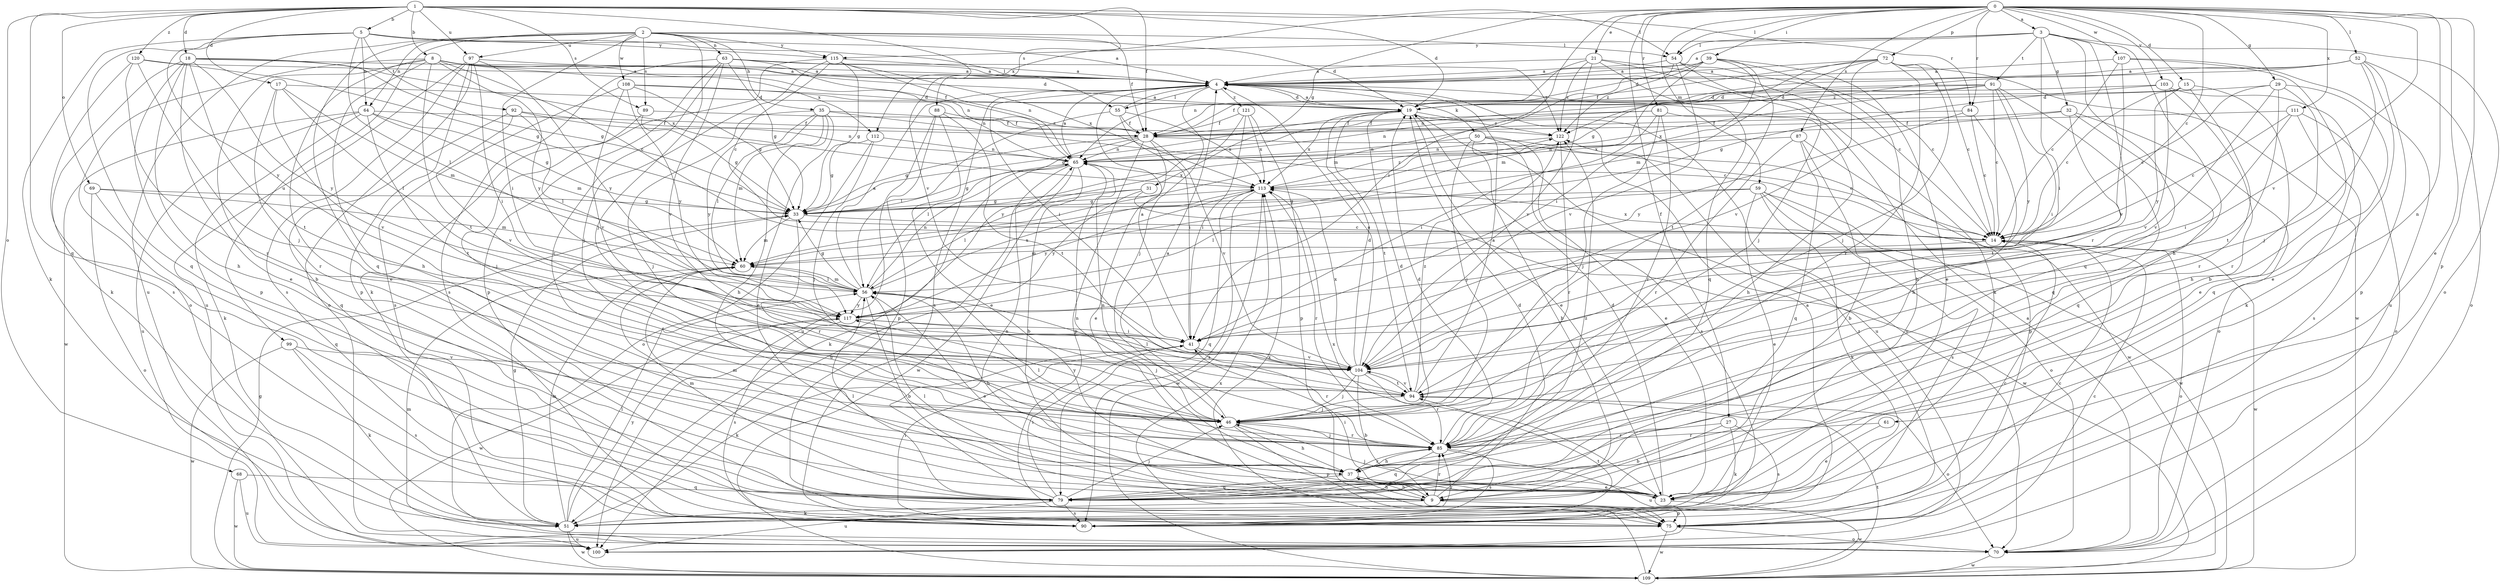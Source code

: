 strict digraph  {
0;
1;
2;
3;
4;
5;
8;
9;
14;
15;
17;
18;
19;
21;
23;
27;
28;
29;
31;
32;
33;
35;
37;
39;
41;
46;
50;
51;
52;
54;
55;
56;
59;
60;
61;
63;
64;
65;
68;
69;
70;
72;
75;
79;
81;
84;
85;
87;
88;
89;
90;
91;
92;
94;
97;
99;
100;
103;
104;
107;
108;
109;
111;
112;
113;
115;
117;
120;
121;
122;
0 -> 3  [label=a];
0 -> 14  [label=c];
0 -> 15  [label=d];
0 -> 21  [label=e];
0 -> 23  [label=e];
0 -> 27  [label=f];
0 -> 29  [label=g];
0 -> 31  [label=g];
0 -> 39  [label=i];
0 -> 41  [label=i];
0 -> 52  [label=l];
0 -> 54  [label=l];
0 -> 59  [label=m];
0 -> 61  [label=n];
0 -> 72  [label=p];
0 -> 75  [label=p];
0 -> 81  [label=r];
0 -> 84  [label=r];
0 -> 87  [label=s];
0 -> 103  [label=v];
0 -> 104  [label=v];
0 -> 107  [label=w];
0 -> 111  [label=x];
0 -> 112  [label=x];
1 -> 5  [label=b];
1 -> 8  [label=b];
1 -> 17  [label=d];
1 -> 18  [label=d];
1 -> 19  [label=d];
1 -> 28  [label=f];
1 -> 54  [label=l];
1 -> 68  [label=o];
1 -> 69  [label=o];
1 -> 79  [label=q];
1 -> 84  [label=r];
1 -> 88  [label=s];
1 -> 89  [label=s];
1 -> 97  [label=u];
1 -> 104  [label=v];
1 -> 120  [label=z];
2 -> 19  [label=d];
2 -> 28  [label=f];
2 -> 35  [label=h];
2 -> 41  [label=i];
2 -> 46  [label=j];
2 -> 54  [label=l];
2 -> 63  [label=n];
2 -> 64  [label=n];
2 -> 79  [label=q];
2 -> 89  [label=s];
2 -> 97  [label=u];
2 -> 99  [label=u];
2 -> 100  [label=u];
2 -> 108  [label=w];
2 -> 115  [label=y];
3 -> 4  [label=a];
3 -> 32  [label=g];
3 -> 37  [label=h];
3 -> 41  [label=i];
3 -> 54  [label=l];
3 -> 70  [label=o];
3 -> 79  [label=q];
3 -> 85  [label=r];
3 -> 91  [label=t];
3 -> 115  [label=y];
4 -> 19  [label=d];
4 -> 41  [label=i];
4 -> 46  [label=j];
4 -> 50  [label=k];
4 -> 55  [label=l];
4 -> 90  [label=s];
4 -> 121  [label=z];
5 -> 4  [label=a];
5 -> 51  [label=k];
5 -> 55  [label=l];
5 -> 56  [label=l];
5 -> 64  [label=n];
5 -> 79  [label=q];
5 -> 92  [label=t];
5 -> 115  [label=y];
5 -> 117  [label=y];
8 -> 4  [label=a];
8 -> 9  [label=b];
8 -> 14  [label=c];
8 -> 19  [label=d];
8 -> 23  [label=e];
8 -> 37  [label=h];
8 -> 65  [label=n];
8 -> 70  [label=o];
8 -> 94  [label=t];
8 -> 112  [label=x];
8 -> 117  [label=y];
9 -> 19  [label=d];
9 -> 37  [label=h];
9 -> 41  [label=i];
9 -> 51  [label=k];
9 -> 56  [label=l];
9 -> 75  [label=p];
9 -> 85  [label=r];
14 -> 60  [label=m];
14 -> 70  [label=o];
14 -> 109  [label=w];
14 -> 113  [label=x];
15 -> 14  [label=c];
15 -> 19  [label=d];
15 -> 23  [label=e];
15 -> 85  [label=r];
15 -> 117  [label=y];
17 -> 19  [label=d];
17 -> 56  [label=l];
17 -> 60  [label=m];
17 -> 85  [label=r];
17 -> 104  [label=v];
18 -> 4  [label=a];
18 -> 23  [label=e];
18 -> 33  [label=g];
18 -> 37  [label=h];
18 -> 51  [label=k];
18 -> 75  [label=p];
18 -> 94  [label=t];
18 -> 113  [label=x];
18 -> 117  [label=y];
19 -> 4  [label=a];
19 -> 23  [label=e];
19 -> 33  [label=g];
19 -> 70  [label=o];
19 -> 94  [label=t];
19 -> 100  [label=u];
19 -> 113  [label=x];
19 -> 122  [label=z];
21 -> 4  [label=a];
21 -> 14  [label=c];
21 -> 51  [label=k];
21 -> 65  [label=n];
21 -> 79  [label=q];
21 -> 104  [label=v];
21 -> 122  [label=z];
23 -> 19  [label=d];
23 -> 46  [label=j];
23 -> 109  [label=w];
23 -> 113  [label=x];
27 -> 9  [label=b];
27 -> 51  [label=k];
27 -> 85  [label=r];
27 -> 90  [label=s];
28 -> 14  [label=c];
28 -> 23  [label=e];
28 -> 33  [label=g];
28 -> 56  [label=l];
28 -> 65  [label=n];
28 -> 75  [label=p];
28 -> 104  [label=v];
29 -> 14  [label=c];
29 -> 19  [label=d];
29 -> 79  [label=q];
29 -> 85  [label=r];
29 -> 94  [label=t];
29 -> 104  [label=v];
31 -> 33  [label=g];
31 -> 56  [label=l];
31 -> 109  [label=w];
31 -> 117  [label=y];
32 -> 28  [label=f];
32 -> 70  [label=o];
32 -> 79  [label=q];
32 -> 94  [label=t];
32 -> 113  [label=x];
33 -> 14  [label=c];
33 -> 60  [label=m];
33 -> 85  [label=r];
35 -> 14  [label=c];
35 -> 23  [label=e];
35 -> 28  [label=f];
35 -> 37  [label=h];
35 -> 46  [label=j];
35 -> 56  [label=l];
35 -> 60  [label=m];
35 -> 117  [label=y];
37 -> 9  [label=b];
37 -> 23  [label=e];
37 -> 60  [label=m];
37 -> 65  [label=n];
37 -> 79  [label=q];
37 -> 85  [label=r];
39 -> 4  [label=a];
39 -> 9  [label=b];
39 -> 19  [label=d];
39 -> 23  [label=e];
39 -> 41  [label=i];
39 -> 60  [label=m];
39 -> 94  [label=t];
39 -> 122  [label=z];
41 -> 4  [label=a];
41 -> 51  [label=k];
41 -> 85  [label=r];
41 -> 104  [label=v];
46 -> 4  [label=a];
46 -> 19  [label=d];
46 -> 37  [label=h];
46 -> 75  [label=p];
46 -> 85  [label=r];
46 -> 117  [label=y];
50 -> 9  [label=b];
50 -> 23  [label=e];
50 -> 46  [label=j];
50 -> 65  [label=n];
50 -> 90  [label=s];
50 -> 109  [label=w];
51 -> 33  [label=g];
51 -> 56  [label=l];
51 -> 60  [label=m];
51 -> 85  [label=r];
51 -> 100  [label=u];
51 -> 109  [label=w];
51 -> 117  [label=y];
52 -> 4  [label=a];
52 -> 19  [label=d];
52 -> 23  [label=e];
52 -> 46  [label=j];
52 -> 70  [label=o];
52 -> 75  [label=p];
52 -> 122  [label=z];
54 -> 4  [label=a];
54 -> 14  [label=c];
54 -> 46  [label=j];
54 -> 60  [label=m];
54 -> 104  [label=v];
55 -> 4  [label=a];
55 -> 28  [label=f];
55 -> 41  [label=i];
55 -> 56  [label=l];
55 -> 113  [label=x];
56 -> 4  [label=a];
56 -> 9  [label=b];
56 -> 23  [label=e];
56 -> 33  [label=g];
56 -> 37  [label=h];
56 -> 60  [label=m];
56 -> 65  [label=n];
56 -> 113  [label=x];
56 -> 117  [label=y];
59 -> 23  [label=e];
59 -> 33  [label=g];
59 -> 51  [label=k];
59 -> 56  [label=l];
59 -> 70  [label=o];
59 -> 90  [label=s];
59 -> 109  [label=w];
60 -> 56  [label=l];
61 -> 23  [label=e];
61 -> 85  [label=r];
63 -> 4  [label=a];
63 -> 28  [label=f];
63 -> 33  [label=g];
63 -> 75  [label=p];
63 -> 85  [label=r];
63 -> 90  [label=s];
63 -> 104  [label=v];
63 -> 122  [label=z];
64 -> 28  [label=f];
64 -> 33  [label=g];
64 -> 51  [label=k];
64 -> 60  [label=m];
64 -> 94  [label=t];
64 -> 100  [label=u];
64 -> 109  [label=w];
65 -> 4  [label=a];
65 -> 9  [label=b];
65 -> 33  [label=g];
65 -> 51  [label=k];
65 -> 100  [label=u];
65 -> 109  [label=w];
65 -> 113  [label=x];
68 -> 79  [label=q];
68 -> 100  [label=u];
68 -> 109  [label=w];
69 -> 33  [label=g];
69 -> 60  [label=m];
69 -> 70  [label=o];
69 -> 79  [label=q];
70 -> 4  [label=a];
70 -> 60  [label=m];
70 -> 109  [label=w];
72 -> 4  [label=a];
72 -> 14  [label=c];
72 -> 28  [label=f];
72 -> 33  [label=g];
72 -> 46  [label=j];
72 -> 60  [label=m];
72 -> 85  [label=r];
72 -> 104  [label=v];
72 -> 109  [label=w];
75 -> 14  [label=c];
75 -> 70  [label=o];
75 -> 109  [label=w];
75 -> 113  [label=x];
75 -> 122  [label=z];
79 -> 41  [label=i];
79 -> 46  [label=j];
79 -> 56  [label=l];
79 -> 60  [label=m];
79 -> 65  [label=n];
79 -> 90  [label=s];
79 -> 100  [label=u];
79 -> 122  [label=z];
81 -> 28  [label=f];
81 -> 37  [label=h];
81 -> 41  [label=i];
81 -> 46  [label=j];
81 -> 65  [label=n];
81 -> 85  [label=r];
84 -> 14  [label=c];
84 -> 28  [label=f];
84 -> 37  [label=h];
84 -> 117  [label=y];
85 -> 19  [label=d];
85 -> 37  [label=h];
85 -> 46  [label=j];
85 -> 56  [label=l];
85 -> 65  [label=n];
85 -> 79  [label=q];
85 -> 90  [label=s];
85 -> 100  [label=u];
87 -> 9  [label=b];
87 -> 65  [label=n];
87 -> 75  [label=p];
87 -> 79  [label=q];
87 -> 85  [label=r];
88 -> 23  [label=e];
88 -> 28  [label=f];
88 -> 75  [label=p];
88 -> 94  [label=t];
88 -> 100  [label=u];
89 -> 33  [label=g];
89 -> 46  [label=j];
89 -> 122  [label=z];
90 -> 4  [label=a];
90 -> 14  [label=c];
90 -> 41  [label=i];
90 -> 94  [label=t];
91 -> 14  [label=c];
91 -> 19  [label=d];
91 -> 28  [label=f];
91 -> 41  [label=i];
91 -> 65  [label=n];
91 -> 79  [label=q];
91 -> 113  [label=x];
91 -> 117  [label=y];
92 -> 28  [label=f];
92 -> 56  [label=l];
92 -> 65  [label=n];
92 -> 79  [label=q];
92 -> 104  [label=v];
94 -> 4  [label=a];
94 -> 46  [label=j];
94 -> 56  [label=l];
94 -> 70  [label=o];
94 -> 104  [label=v];
94 -> 122  [label=z];
97 -> 4  [label=a];
97 -> 41  [label=i];
97 -> 70  [label=o];
97 -> 75  [label=p];
97 -> 90  [label=s];
97 -> 100  [label=u];
97 -> 117  [label=y];
99 -> 51  [label=k];
99 -> 90  [label=s];
99 -> 104  [label=v];
99 -> 109  [label=w];
100 -> 14  [label=c];
103 -> 19  [label=d];
103 -> 33  [label=g];
103 -> 37  [label=h];
103 -> 51  [label=k];
103 -> 104  [label=v];
104 -> 4  [label=a];
104 -> 9  [label=b];
104 -> 19  [label=d];
104 -> 46  [label=j];
104 -> 85  [label=r];
104 -> 94  [label=t];
104 -> 113  [label=x];
107 -> 4  [label=a];
107 -> 9  [label=b];
107 -> 14  [label=c];
107 -> 100  [label=u];
107 -> 104  [label=v];
108 -> 19  [label=d];
108 -> 33  [label=g];
108 -> 65  [label=n];
108 -> 90  [label=s];
108 -> 104  [label=v];
108 -> 117  [label=y];
109 -> 33  [label=g];
109 -> 94  [label=t];
109 -> 113  [label=x];
111 -> 14  [label=c];
111 -> 28  [label=f];
111 -> 41  [label=i];
111 -> 70  [label=o];
111 -> 90  [label=s];
112 -> 33  [label=g];
112 -> 46  [label=j];
112 -> 65  [label=n];
112 -> 70  [label=o];
113 -> 33  [label=g];
113 -> 79  [label=q];
113 -> 85  [label=r];
113 -> 90  [label=s];
113 -> 109  [label=w];
113 -> 117  [label=y];
113 -> 122  [label=z];
115 -> 4  [label=a];
115 -> 14  [label=c];
115 -> 33  [label=g];
115 -> 46  [label=j];
115 -> 51  [label=k];
115 -> 65  [label=n];
115 -> 113  [label=x];
117 -> 41  [label=i];
117 -> 46  [label=j];
117 -> 90  [label=s];
117 -> 109  [label=w];
120 -> 4  [label=a];
120 -> 33  [label=g];
120 -> 46  [label=j];
120 -> 85  [label=r];
120 -> 90  [label=s];
121 -> 28  [label=f];
121 -> 41  [label=i];
121 -> 75  [label=p];
121 -> 113  [label=x];
121 -> 117  [label=y];
122 -> 65  [label=n];
122 -> 85  [label=r];
}
